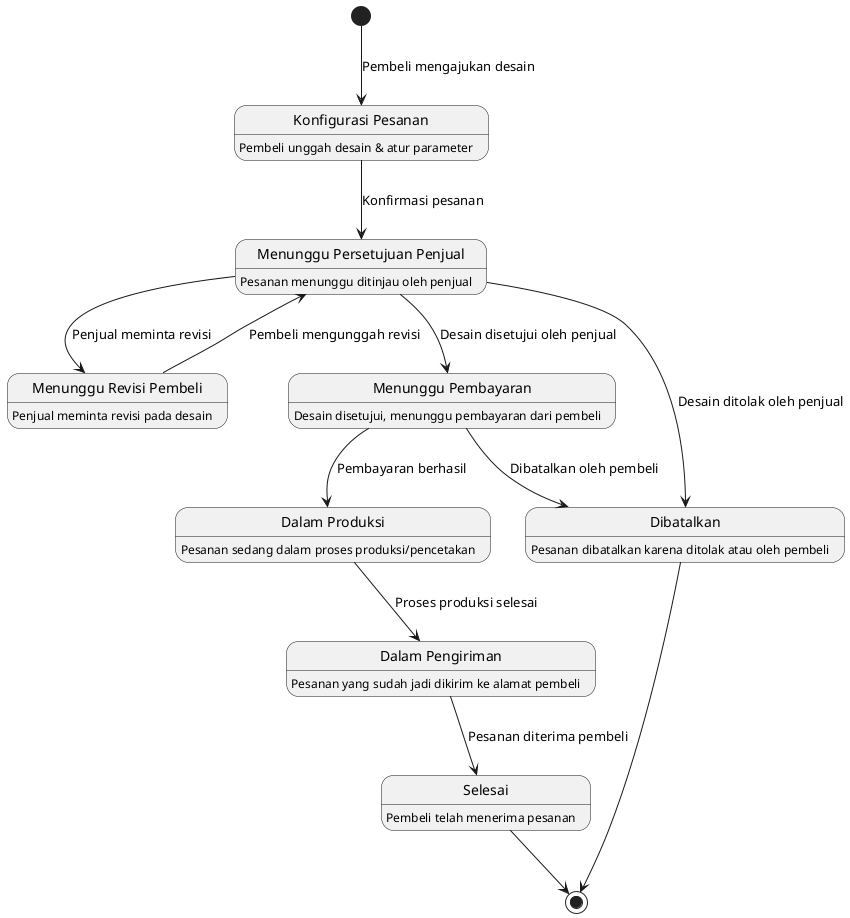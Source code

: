 @startuml
state "Konfigurasi Pesanan" as Konfigurasi : Pembeli unggah desain & atur parameter
state "Menunggu Persetujuan Penjual" as MenungguPersetujuan : Pesanan menunggu ditinjau oleh penjual
state "Menunggu Revisi Pembeli" as MenungguRevisi : Penjual meminta revisi pada desain
state "Menunggu Pembayaran" as MenungguBayar : Desain disetujui, menunggu pembayaran dari pembeli
state "Dalam Produksi" as Produksi : Pesanan sedang dalam proses produksi/pencetakan
state "Dalam Pengiriman" as Pengiriman : Pesanan yang sudah jadi dikirim ke alamat pembeli
state "Selesai" as Selesai : Pembeli telah menerima pesanan
state "Dibatalkan" as Dibatalkan : Pesanan dibatalkan karena ditolak atau oleh pembeli

[*] --> Konfigurasi : Pembeli mengajukan desain
Konfigurasi --> MenungguPersetujuan : Konfirmasi pesanan

MenungguPersetujuan --> MenungguBayar : Desain disetujui oleh penjual
MenungguPersetujuan --> MenungguRevisi : Penjual meminta revisi
MenungguPersetujuan --> Dibatalkan : Desain ditolak oleh penjual

MenungguRevisi --> MenungguPersetujuan : Pembeli mengunggah revisi

MenungguBayar --> Produksi : Pembayaran berhasil
MenungguBayar --> Dibatalkan : Dibatalkan oleh pembeli

Produksi --> Pengiriman : Proses produksi selesai
Pengiriman --> Selesai : Pesanan diterima pembeli

Selesai --> [*]
Dibatalkan --> [*]

@enduml
